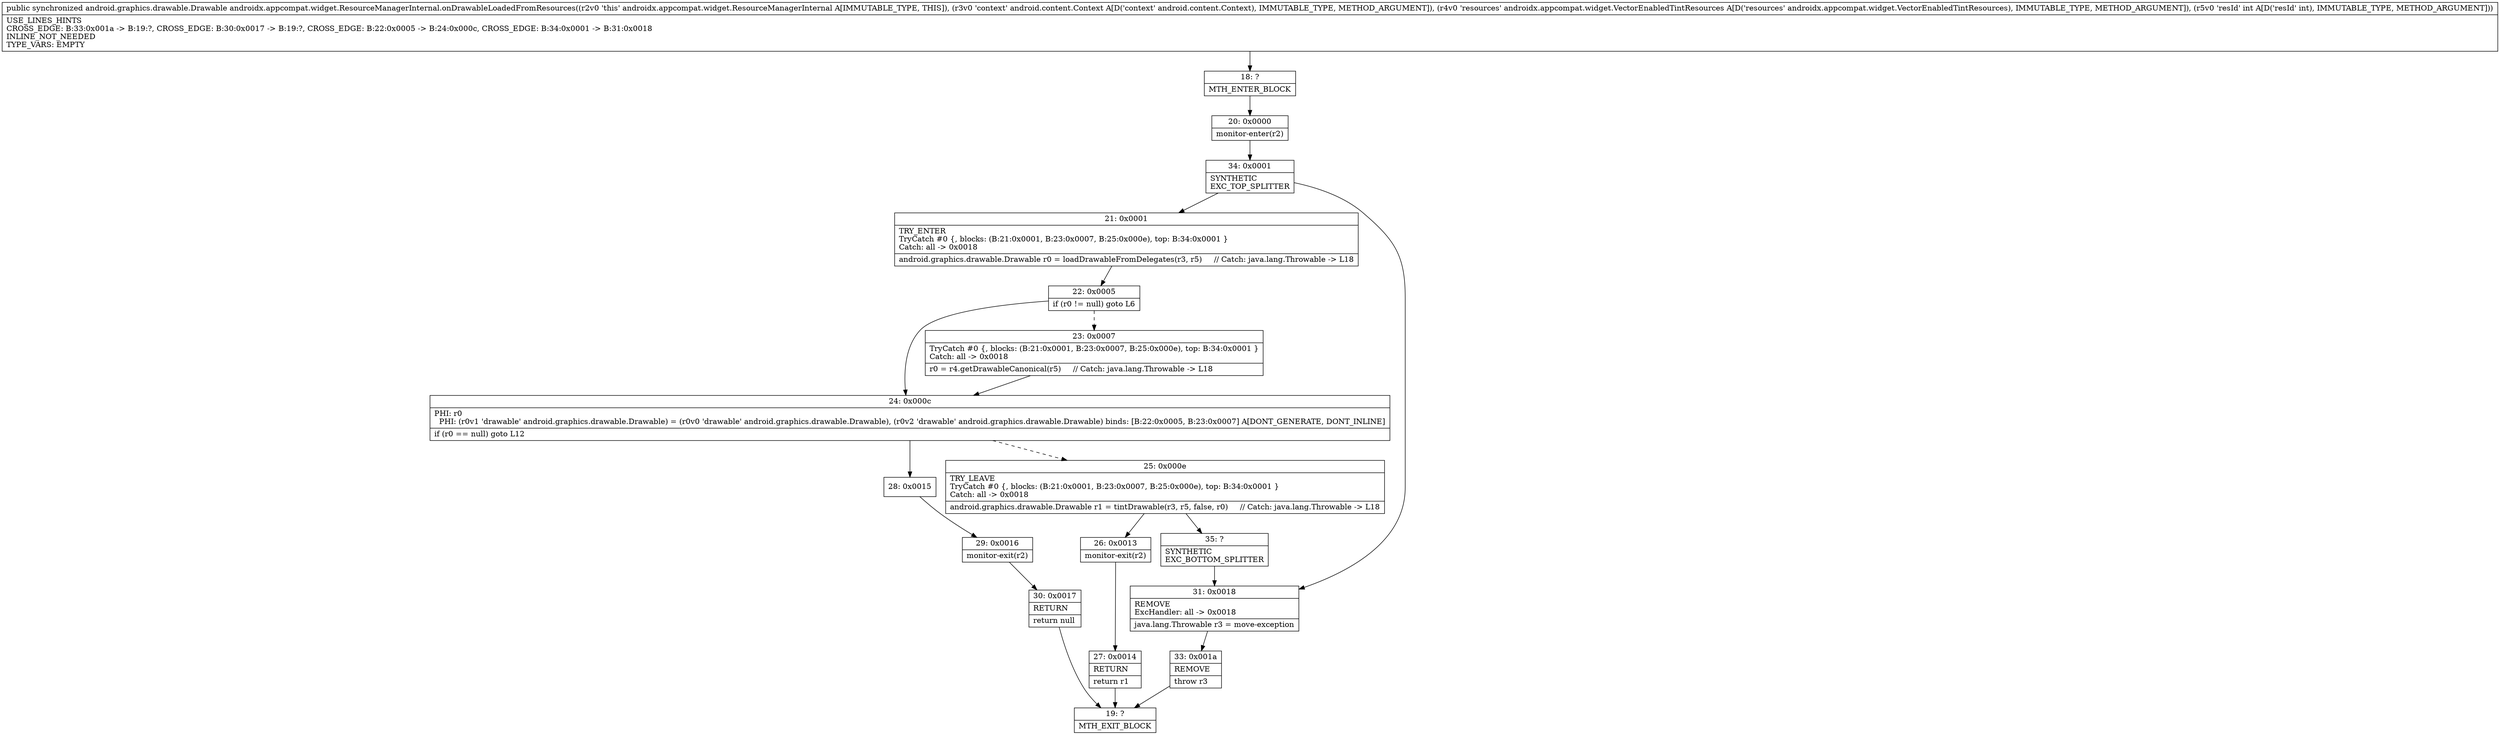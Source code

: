 digraph "CFG forandroidx.appcompat.widget.ResourceManagerInternal.onDrawableLoadedFromResources(Landroid\/content\/Context;Landroidx\/appcompat\/widget\/VectorEnabledTintResources;I)Landroid\/graphics\/drawable\/Drawable;" {
Node_18 [shape=record,label="{18\:\ ?|MTH_ENTER_BLOCK\l}"];
Node_20 [shape=record,label="{20\:\ 0x0000|monitor\-enter(r2)\l}"];
Node_34 [shape=record,label="{34\:\ 0x0001|SYNTHETIC\lEXC_TOP_SPLITTER\l}"];
Node_21 [shape=record,label="{21\:\ 0x0001|TRY_ENTER\lTryCatch #0 \{, blocks: (B:21:0x0001, B:23:0x0007, B:25:0x000e), top: B:34:0x0001 \}\lCatch: all \-\> 0x0018\l|android.graphics.drawable.Drawable r0 = loadDrawableFromDelegates(r3, r5)     \/\/ Catch: java.lang.Throwable \-\> L18\l}"];
Node_22 [shape=record,label="{22\:\ 0x0005|if (r0 != null) goto L6\l}"];
Node_23 [shape=record,label="{23\:\ 0x0007|TryCatch #0 \{, blocks: (B:21:0x0001, B:23:0x0007, B:25:0x000e), top: B:34:0x0001 \}\lCatch: all \-\> 0x0018\l|r0 = r4.getDrawableCanonical(r5)     \/\/ Catch: java.lang.Throwable \-\> L18\l}"];
Node_24 [shape=record,label="{24\:\ 0x000c|PHI: r0 \l  PHI: (r0v1 'drawable' android.graphics.drawable.Drawable) = (r0v0 'drawable' android.graphics.drawable.Drawable), (r0v2 'drawable' android.graphics.drawable.Drawable) binds: [B:22:0x0005, B:23:0x0007] A[DONT_GENERATE, DONT_INLINE]\l|if (r0 == null) goto L12\l}"];
Node_25 [shape=record,label="{25\:\ 0x000e|TRY_LEAVE\lTryCatch #0 \{, blocks: (B:21:0x0001, B:23:0x0007, B:25:0x000e), top: B:34:0x0001 \}\lCatch: all \-\> 0x0018\l|android.graphics.drawable.Drawable r1 = tintDrawable(r3, r5, false, r0)     \/\/ Catch: java.lang.Throwable \-\> L18\l}"];
Node_26 [shape=record,label="{26\:\ 0x0013|monitor\-exit(r2)\l}"];
Node_27 [shape=record,label="{27\:\ 0x0014|RETURN\l|return r1\l}"];
Node_19 [shape=record,label="{19\:\ ?|MTH_EXIT_BLOCK\l}"];
Node_35 [shape=record,label="{35\:\ ?|SYNTHETIC\lEXC_BOTTOM_SPLITTER\l}"];
Node_28 [shape=record,label="{28\:\ 0x0015}"];
Node_29 [shape=record,label="{29\:\ 0x0016|monitor\-exit(r2)\l}"];
Node_30 [shape=record,label="{30\:\ 0x0017|RETURN\l|return null\l}"];
Node_31 [shape=record,label="{31\:\ 0x0018|REMOVE\lExcHandler: all \-\> 0x0018\l|java.lang.Throwable r3 = move\-exception\l}"];
Node_33 [shape=record,label="{33\:\ 0x001a|REMOVE\l|throw r3\l}"];
MethodNode[shape=record,label="{public synchronized android.graphics.drawable.Drawable androidx.appcompat.widget.ResourceManagerInternal.onDrawableLoadedFromResources((r2v0 'this' androidx.appcompat.widget.ResourceManagerInternal A[IMMUTABLE_TYPE, THIS]), (r3v0 'context' android.content.Context A[D('context' android.content.Context), IMMUTABLE_TYPE, METHOD_ARGUMENT]), (r4v0 'resources' androidx.appcompat.widget.VectorEnabledTintResources A[D('resources' androidx.appcompat.widget.VectorEnabledTintResources), IMMUTABLE_TYPE, METHOD_ARGUMENT]), (r5v0 'resId' int A[D('resId' int), IMMUTABLE_TYPE, METHOD_ARGUMENT]))  | USE_LINES_HINTS\lCROSS_EDGE: B:33:0x001a \-\> B:19:?, CROSS_EDGE: B:30:0x0017 \-\> B:19:?, CROSS_EDGE: B:22:0x0005 \-\> B:24:0x000c, CROSS_EDGE: B:34:0x0001 \-\> B:31:0x0018\lINLINE_NOT_NEEDED\lTYPE_VARS: EMPTY\l}"];
MethodNode -> Node_18;Node_18 -> Node_20;
Node_20 -> Node_34;
Node_34 -> Node_21;
Node_34 -> Node_31;
Node_21 -> Node_22;
Node_22 -> Node_23[style=dashed];
Node_22 -> Node_24;
Node_23 -> Node_24;
Node_24 -> Node_25[style=dashed];
Node_24 -> Node_28;
Node_25 -> Node_26;
Node_25 -> Node_35;
Node_26 -> Node_27;
Node_27 -> Node_19;
Node_35 -> Node_31;
Node_28 -> Node_29;
Node_29 -> Node_30;
Node_30 -> Node_19;
Node_31 -> Node_33;
Node_33 -> Node_19;
}

